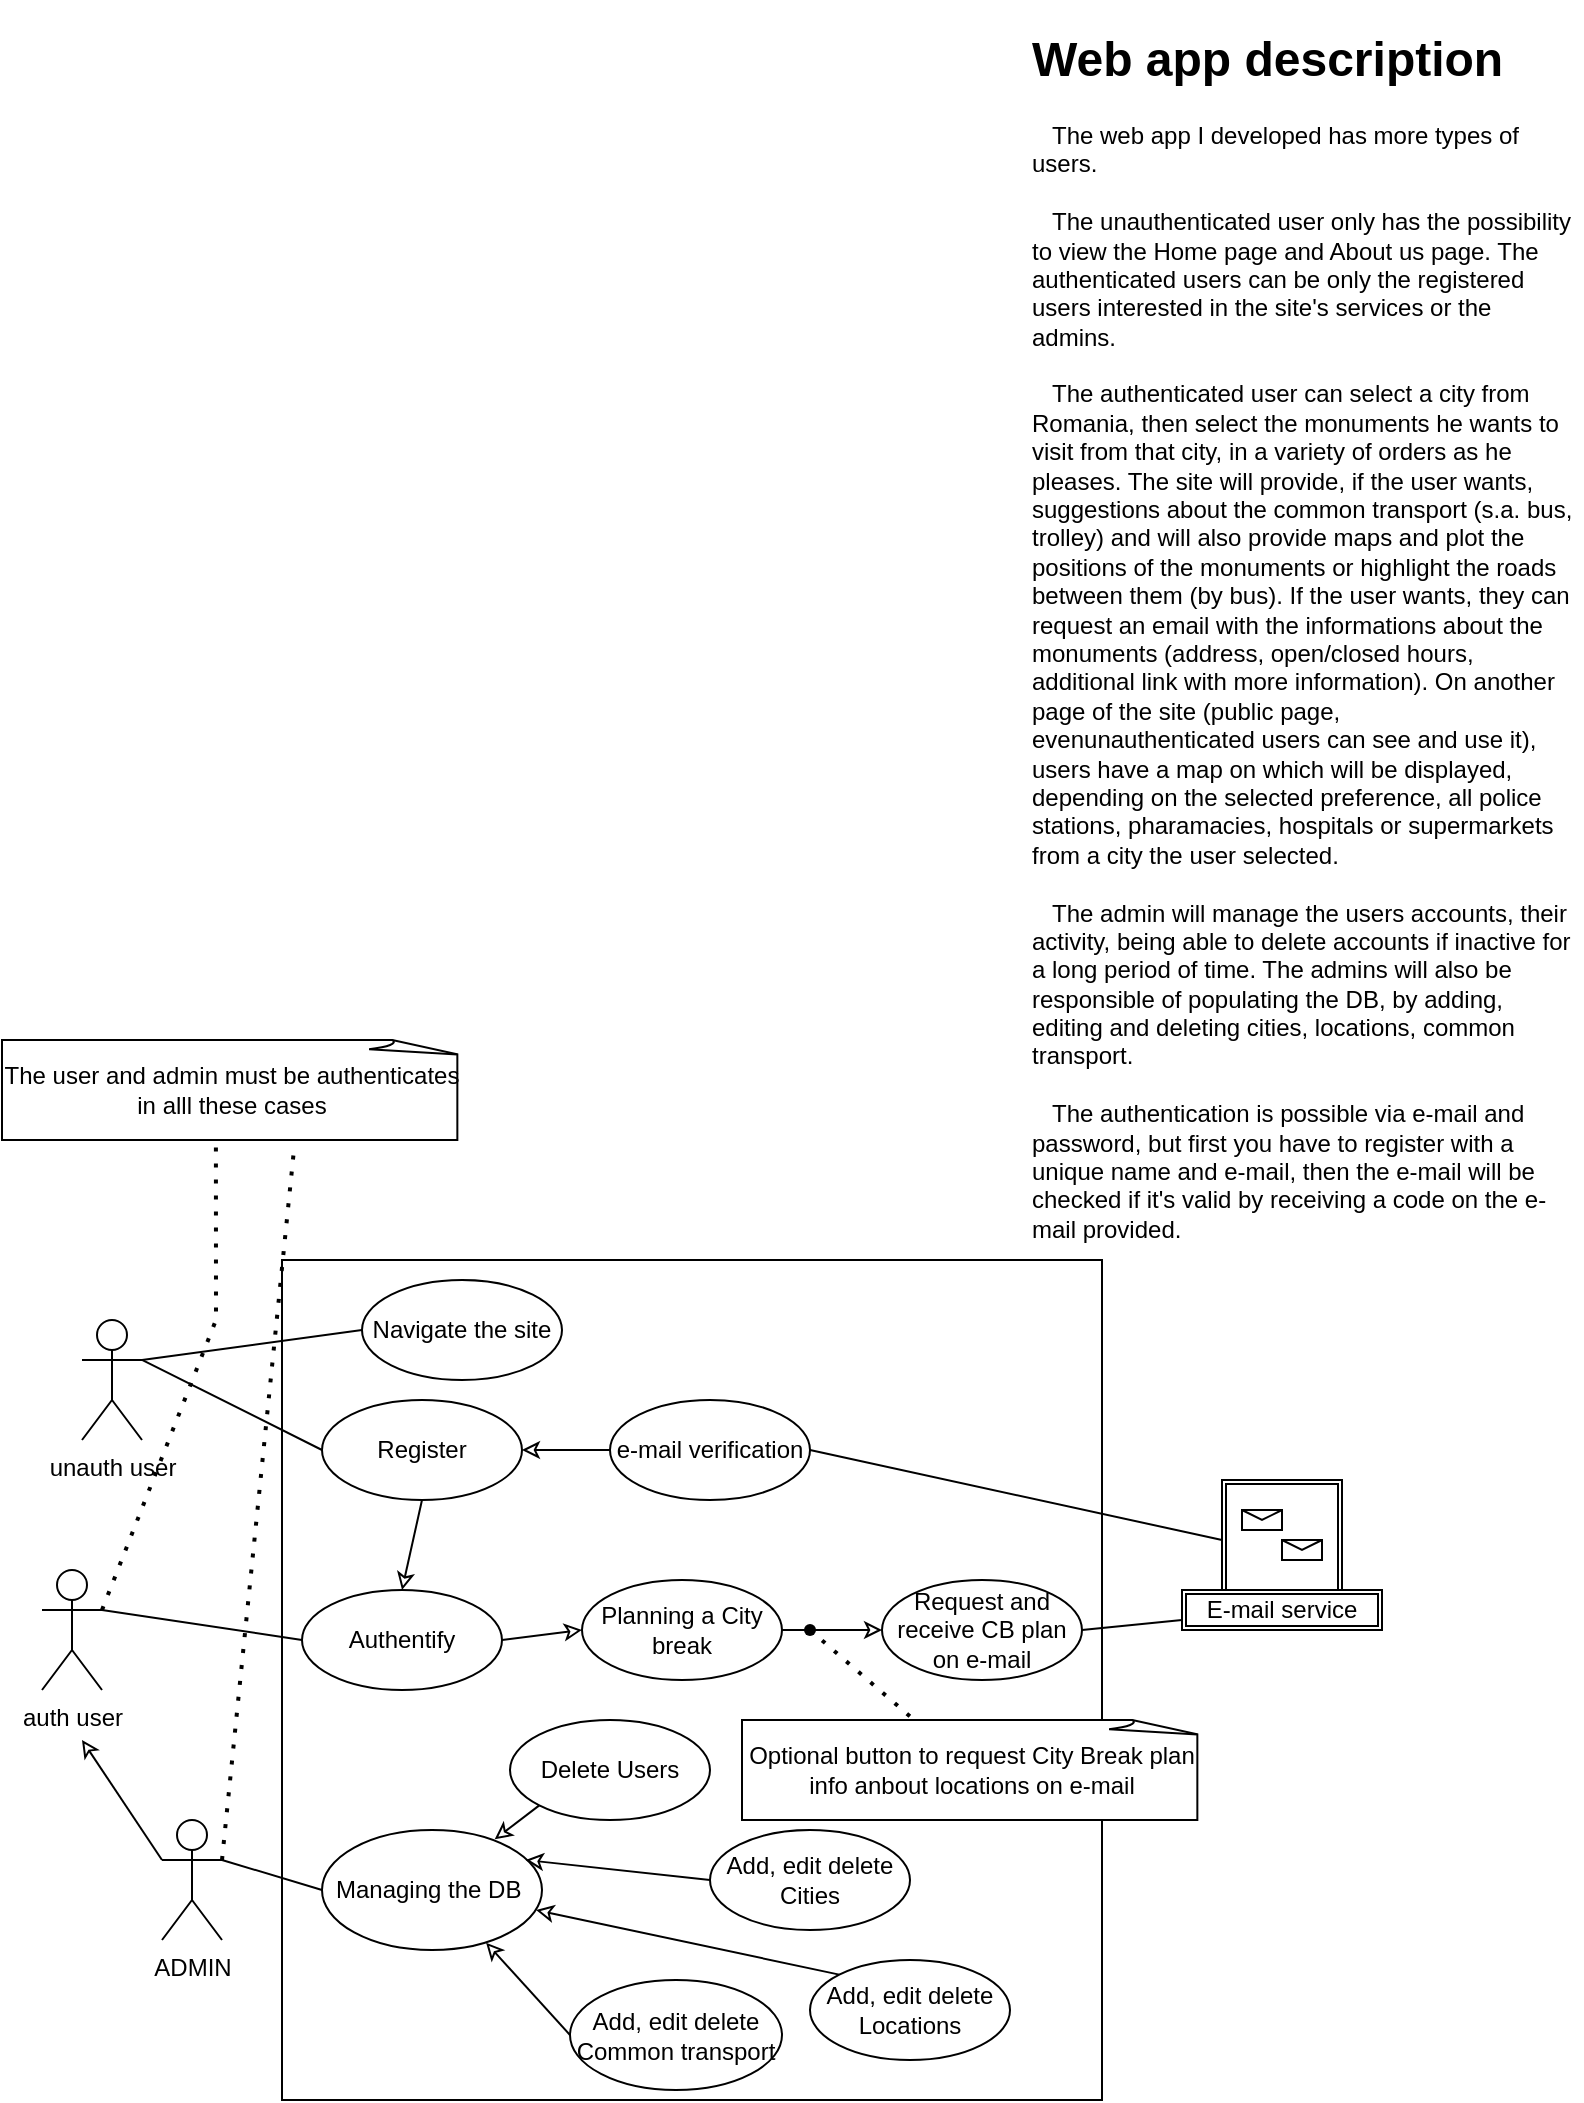 <mxfile version="21.1.2" type="github">
  <diagram name="Pagina-1" id="oFkfV6BnAFVpog9eu94J">
    <mxGraphModel dx="977" dy="1639" grid="1" gridSize="10" guides="1" tooltips="1" connect="1" arrows="1" fold="1" page="1" pageScale="1" pageWidth="827" pageHeight="1169" math="0" shadow="0">
      <root>
        <mxCell id="0" />
        <mxCell id="1" parent="0" />
        <mxCell id="56KHrUnYvxfi_CFeoiIN-1" value="&lt;h1&gt;Web app description&lt;/h1&gt;&lt;div&gt;&amp;nbsp; &amp;nbsp;The web app I developed has more types of users.&lt;/div&gt;&lt;div&gt;&lt;br&gt;&lt;/div&gt;&lt;div&gt;&amp;nbsp; &amp;nbsp;The unauthenticated user only has the possibility to view the Home page and About us page. The&amp;nbsp;&lt;/div&gt;authenticated users can be only the registered users interested in the site&#39;s services or the admins.&lt;br&gt;&lt;br&gt;&amp;nbsp; &amp;nbsp;The authenticated user can select a city from Romania, then select the monuments he wants to visit from that city, in a variety of orders as he pleases. The site will provide, if the user wants, suggestions about the common transport (s.a. bus, trolley) and will also provide maps and plot the positions of the monuments or highlight the roads between them (by bus). If the user wants, they can request an email with the informations about the monuments (address, open/closed hours, additional link with more information). On another page of the site (public page, evenunauthenticated&amp;nbsp;users can see and use it), users have a map on which will be displayed, depending on the selected preference, all&amp;nbsp;police stations, pharamacies, hospitals or supermarkets from a city the user selected.&lt;br&gt;&lt;br&gt;&lt;div&gt;&amp;nbsp; &amp;nbsp;The admin will manage the users accounts, their activity, being able to delete accounts if inactive for a long period of time. The admins will also be responsible of populating the DB, by adding, editing and deleting cities, locations, common transport.&lt;/div&gt;&lt;div&gt;&lt;br&gt;&lt;/div&gt;&lt;div&gt;&amp;nbsp; &amp;nbsp;The authentication is possible via e-mail and password, but first you have to register with a unique name and e-mail, then the e-mail will be checked if it&#39;s valid by receiving a code on the e-mail provided.&amp;nbsp;&lt;/div&gt;&amp;nbsp;&amp;nbsp;" style="text;html=1;strokeColor=none;fillColor=#FFFFFF;spacing=5;spacingTop=-20;whiteSpace=wrap;overflow=hidden;rounded=0;" vertex="1" parent="1">
          <mxGeometry x="520" y="-640" width="280" height="620" as="geometry" />
        </mxCell>
        <mxCell id="56KHrUnYvxfi_CFeoiIN-2" value="" style="rounded=0;whiteSpace=wrap;html=1;" vertex="1" parent="1">
          <mxGeometry x="150" y="-20" width="410" height="420" as="geometry" />
        </mxCell>
        <mxCell id="56KHrUnYvxfi_CFeoiIN-3" value="unauth user" style="shape=umlActor;verticalLabelPosition=bottom;verticalAlign=top;html=1;outlineConnect=0;" vertex="1" parent="1">
          <mxGeometry x="50" y="10" width="30" height="60" as="geometry" />
        </mxCell>
        <mxCell id="56KHrUnYvxfi_CFeoiIN-4" value="auth user" style="shape=umlActor;verticalLabelPosition=bottom;verticalAlign=top;html=1;outlineConnect=0;" vertex="1" parent="1">
          <mxGeometry x="30" y="135" width="30" height="60" as="geometry" />
        </mxCell>
        <mxCell id="56KHrUnYvxfi_CFeoiIN-5" value="ADMIN" style="shape=umlActor;verticalLabelPosition=bottom;verticalAlign=top;html=1;outlineConnect=0;" vertex="1" parent="1">
          <mxGeometry x="90" y="260" width="30" height="60" as="geometry" />
        </mxCell>
        <mxCell id="56KHrUnYvxfi_CFeoiIN-6" value="The user and admin must be authenticates in alll these cases" style="whiteSpace=wrap;html=1;shape=mxgraph.basic.document" vertex="1" parent="1">
          <mxGeometry x="10" y="-130" width="230" height="50" as="geometry" />
        </mxCell>
        <mxCell id="56KHrUnYvxfi_CFeoiIN-7" value="" style="endArrow=none;dashed=1;html=1;dashPattern=1 3;strokeWidth=2;rounded=0;entryX=0.465;entryY=0.973;entryDx=0;entryDy=0;entryPerimeter=0;exitX=1;exitY=0.333;exitDx=0;exitDy=0;exitPerimeter=0;" edge="1" parent="1" source="56KHrUnYvxfi_CFeoiIN-4" target="56KHrUnYvxfi_CFeoiIN-6">
          <mxGeometry width="50" height="50" relative="1" as="geometry">
            <mxPoint x="80" y="-20" as="sourcePoint" />
            <mxPoint x="130" y="-70" as="targetPoint" />
            <Array as="points">
              <mxPoint x="117" y="10" />
            </Array>
          </mxGeometry>
        </mxCell>
        <mxCell id="56KHrUnYvxfi_CFeoiIN-8" value="" style="endArrow=none;dashed=1;html=1;dashPattern=1 3;strokeWidth=2;rounded=0;entryX=0.636;entryY=1.04;entryDx=0;entryDy=0;entryPerimeter=0;exitX=1;exitY=0.333;exitDx=0;exitDy=0;exitPerimeter=0;" edge="1" parent="1" source="56KHrUnYvxfi_CFeoiIN-5" target="56KHrUnYvxfi_CFeoiIN-6">
          <mxGeometry width="50" height="50" relative="1" as="geometry">
            <mxPoint x="390" y="40" as="sourcePoint" />
            <mxPoint x="440" y="-10" as="targetPoint" />
          </mxGeometry>
        </mxCell>
        <mxCell id="56KHrUnYvxfi_CFeoiIN-9" value="Authentify" style="ellipse;whiteSpace=wrap;html=1;" vertex="1" parent="1">
          <mxGeometry x="160" y="145" width="100" height="50" as="geometry" />
        </mxCell>
        <mxCell id="56KHrUnYvxfi_CFeoiIN-11" value="Planning a City break" style="ellipse;whiteSpace=wrap;html=1;" vertex="1" parent="1">
          <mxGeometry x="300" y="140" width="100" height="50" as="geometry" />
        </mxCell>
        <mxCell id="56KHrUnYvxfi_CFeoiIN-12" value="e-mail verification" style="ellipse;whiteSpace=wrap;html=1;" vertex="1" parent="1">
          <mxGeometry x="314" y="50" width="100" height="50" as="geometry" />
        </mxCell>
        <mxCell id="56KHrUnYvxfi_CFeoiIN-13" value="" style="endArrow=classic;html=1;rounded=0;endFill=0;exitX=0;exitY=0.5;exitDx=0;exitDy=0;entryX=1;entryY=0.5;entryDx=0;entryDy=0;" edge="1" parent="1" source="56KHrUnYvxfi_CFeoiIN-12" target="56KHrUnYvxfi_CFeoiIN-22">
          <mxGeometry width="50" height="50" relative="1" as="geometry">
            <mxPoint x="390" y="200" as="sourcePoint" />
            <mxPoint x="440" y="150" as="targetPoint" />
          </mxGeometry>
        </mxCell>
        <mxCell id="56KHrUnYvxfi_CFeoiIN-18" value="" style="shape=ext;double=1;whiteSpace=wrap;html=1;aspect=fixed;" vertex="1" parent="1">
          <mxGeometry x="620" y="90" width="60" height="60" as="geometry" />
        </mxCell>
        <mxCell id="56KHrUnYvxfi_CFeoiIN-19" value="E-mail service" style="shape=ext;double=1;rounded=0;whiteSpace=wrap;html=1;" vertex="1" parent="1">
          <mxGeometry x="600" y="145" width="100" height="20" as="geometry" />
        </mxCell>
        <mxCell id="56KHrUnYvxfi_CFeoiIN-20" value="" style="endArrow=none;html=1;rounded=0;exitX=1;exitY=0.5;exitDx=0;exitDy=0;entryX=0;entryY=0.5;entryDx=0;entryDy=0;" edge="1" parent="1" source="56KHrUnYvxfi_CFeoiIN-12" target="56KHrUnYvxfi_CFeoiIN-18">
          <mxGeometry width="50" height="50" relative="1" as="geometry">
            <mxPoint x="380" y="200" as="sourcePoint" />
            <mxPoint x="430" y="150" as="targetPoint" />
          </mxGeometry>
        </mxCell>
        <mxCell id="56KHrUnYvxfi_CFeoiIN-21" value="" style="endArrow=none;html=1;rounded=0;exitX=1;exitY=0.333;exitDx=0;exitDy=0;exitPerimeter=0;entryX=0;entryY=0.5;entryDx=0;entryDy=0;" edge="1" parent="1" source="56KHrUnYvxfi_CFeoiIN-4" target="56KHrUnYvxfi_CFeoiIN-9">
          <mxGeometry width="50" height="50" relative="1" as="geometry">
            <mxPoint x="380" y="200" as="sourcePoint" />
            <mxPoint x="430" y="150" as="targetPoint" />
          </mxGeometry>
        </mxCell>
        <mxCell id="56KHrUnYvxfi_CFeoiIN-22" value="Register" style="ellipse;whiteSpace=wrap;html=1;" vertex="1" parent="1">
          <mxGeometry x="170" y="50" width="100" height="50" as="geometry" />
        </mxCell>
        <mxCell id="56KHrUnYvxfi_CFeoiIN-23" value="Navigate the site" style="ellipse;whiteSpace=wrap;html=1;" vertex="1" parent="1">
          <mxGeometry x="190" y="-10" width="100" height="50" as="geometry" />
        </mxCell>
        <mxCell id="56KHrUnYvxfi_CFeoiIN-24" value="" style="endArrow=none;html=1;rounded=0;exitX=1;exitY=0.333;exitDx=0;exitDy=0;exitPerimeter=0;entryX=0;entryY=0.5;entryDx=0;entryDy=0;" edge="1" parent="1" source="56KHrUnYvxfi_CFeoiIN-3" target="56KHrUnYvxfi_CFeoiIN-23">
          <mxGeometry width="50" height="50" relative="1" as="geometry">
            <mxPoint x="380" y="200" as="sourcePoint" />
            <mxPoint x="430" y="150" as="targetPoint" />
          </mxGeometry>
        </mxCell>
        <mxCell id="56KHrUnYvxfi_CFeoiIN-25" value="" style="endArrow=none;html=1;rounded=0;entryX=0;entryY=0.5;entryDx=0;entryDy=0;exitX=1;exitY=0.333;exitDx=0;exitDy=0;exitPerimeter=0;" edge="1" parent="1" source="56KHrUnYvxfi_CFeoiIN-3" target="56KHrUnYvxfi_CFeoiIN-22">
          <mxGeometry width="50" height="50" relative="1" as="geometry">
            <mxPoint x="80" y="40" as="sourcePoint" />
            <mxPoint x="430" y="150" as="targetPoint" />
          </mxGeometry>
        </mxCell>
        <mxCell id="56KHrUnYvxfi_CFeoiIN-27" value="" style="endArrow=classic;html=1;rounded=0;endFill=0;exitX=0.5;exitY=1;exitDx=0;exitDy=0;entryX=0.5;entryY=0;entryDx=0;entryDy=0;" edge="1" parent="1" source="56KHrUnYvxfi_CFeoiIN-22" target="56KHrUnYvxfi_CFeoiIN-9">
          <mxGeometry width="50" height="50" relative="1" as="geometry">
            <mxPoint x="290" y="145" as="sourcePoint" />
            <mxPoint x="255" y="162" as="targetPoint" />
          </mxGeometry>
        </mxCell>
        <mxCell id="56KHrUnYvxfi_CFeoiIN-28" value="Request and receive CB plan on e-mail" style="ellipse;whiteSpace=wrap;html=1;" vertex="1" parent="1">
          <mxGeometry x="450" y="140" width="100" height="50" as="geometry" />
        </mxCell>
        <mxCell id="56KHrUnYvxfi_CFeoiIN-29" value="" style="endArrow=classic;html=1;rounded=0;endFill=0;exitX=1;exitY=0.5;exitDx=0;exitDy=0;entryX=0;entryY=0.5;entryDx=0;entryDy=0;" edge="1" parent="1" source="56KHrUnYvxfi_CFeoiIN-9" target="56KHrUnYvxfi_CFeoiIN-11">
          <mxGeometry width="50" height="50" relative="1" as="geometry">
            <mxPoint x="300" y="130" as="sourcePoint" />
            <mxPoint x="245" y="188" as="targetPoint" />
          </mxGeometry>
        </mxCell>
        <mxCell id="56KHrUnYvxfi_CFeoiIN-30" value="" style="endArrow=classic;html=1;rounded=0;endFill=0;exitX=1;exitY=0.5;exitDx=0;exitDy=0;entryX=0;entryY=0.5;entryDx=0;entryDy=0;movable=0;resizable=0;rotatable=0;deletable=0;editable=0;locked=1;connectable=0;" edge="1" parent="1" source="56KHrUnYvxfi_CFeoiIN-11" target="56KHrUnYvxfi_CFeoiIN-28">
          <mxGeometry width="50" height="50" relative="1" as="geometry">
            <mxPoint x="255" y="198" as="sourcePoint" />
            <mxPoint x="295" y="212" as="targetPoint" />
          </mxGeometry>
        </mxCell>
        <mxCell id="56KHrUnYvxfi_CFeoiIN-31" value="" style="endArrow=none;html=1;rounded=0;exitX=1;exitY=0.5;exitDx=0;exitDy=0;" edge="1" parent="1" source="56KHrUnYvxfi_CFeoiIN-28">
          <mxGeometry width="50" height="50" relative="1" as="geometry">
            <mxPoint x="380" y="180" as="sourcePoint" />
            <mxPoint x="600" y="160" as="targetPoint" />
          </mxGeometry>
        </mxCell>
        <mxCell id="56KHrUnYvxfi_CFeoiIN-42" value="" style="shape=waypoint;sketch=0;fillStyle=solid;size=6;pointerEvents=1;points=[];fillColor=none;resizable=0;rotatable=0;perimeter=centerPerimeter;snapToPoint=1;" vertex="1" parent="1">
          <mxGeometry x="404" y="155" width="20" height="20" as="geometry" />
        </mxCell>
        <mxCell id="56KHrUnYvxfi_CFeoiIN-43" value="Optional button to request City Break plan info anbout locations on e-mail" style="whiteSpace=wrap;html=1;shape=mxgraph.basic.document" vertex="1" parent="1">
          <mxGeometry x="380" y="210" width="230" height="50" as="geometry" />
        </mxCell>
        <mxCell id="56KHrUnYvxfi_CFeoiIN-44" value="" style="endArrow=none;dashed=1;html=1;dashPattern=1 3;strokeWidth=2;rounded=0;exitX=0.25;exitY=0.998;exitDx=0;exitDy=0;exitPerimeter=0;" edge="1" parent="1" source="56KHrUnYvxfi_CFeoiIN-42" target="56KHrUnYvxfi_CFeoiIN-43">
          <mxGeometry width="50" height="50" relative="1" as="geometry">
            <mxPoint x="380" y="330" as="sourcePoint" />
            <mxPoint x="430" y="280" as="targetPoint" />
          </mxGeometry>
        </mxCell>
        <mxCell id="56KHrUnYvxfi_CFeoiIN-46" value="" style="endArrow=classic;html=1;rounded=0;endFill=0;exitX=0;exitY=0.333;exitDx=0;exitDy=0;exitPerimeter=0;" edge="1" parent="1" source="56KHrUnYvxfi_CFeoiIN-5">
          <mxGeometry width="50" height="50" relative="1" as="geometry">
            <mxPoint x="220" y="120" as="sourcePoint" />
            <mxPoint x="50" y="220" as="targetPoint" />
          </mxGeometry>
        </mxCell>
        <mxCell id="56KHrUnYvxfi_CFeoiIN-51" value="" style="shape=message;html=1;html=1;outlineConnect=0;labelPosition=center;verticalLabelPosition=bottom;align=center;verticalAlign=top;" vertex="1" parent="1">
          <mxGeometry x="630" y="105" width="20" height="10" as="geometry" />
        </mxCell>
        <mxCell id="56KHrUnYvxfi_CFeoiIN-52" value="" style="shape=message;html=1;html=1;outlineConnect=0;labelPosition=center;verticalLabelPosition=bottom;align=center;verticalAlign=top;" vertex="1" parent="1">
          <mxGeometry x="650" y="120" width="20" height="10" as="geometry" />
        </mxCell>
        <mxCell id="56KHrUnYvxfi_CFeoiIN-53" value="Managing the DB&amp;nbsp;" style="ellipse;whiteSpace=wrap;html=1;" vertex="1" parent="1">
          <mxGeometry x="170" y="265" width="110" height="60" as="geometry" />
        </mxCell>
        <mxCell id="56KHrUnYvxfi_CFeoiIN-54" value="Add, edit delete Cities" style="ellipse;whiteSpace=wrap;html=1;" vertex="1" parent="1">
          <mxGeometry x="364" y="265" width="100" height="50" as="geometry" />
        </mxCell>
        <mxCell id="56KHrUnYvxfi_CFeoiIN-55" value="Add, edit delete Locations" style="ellipse;whiteSpace=wrap;html=1;" vertex="1" parent="1">
          <mxGeometry x="414" y="330" width="100" height="50" as="geometry" />
        </mxCell>
        <mxCell id="56KHrUnYvxfi_CFeoiIN-56" value="Add, edit delete Common transport" style="ellipse;whiteSpace=wrap;html=1;" vertex="1" parent="1">
          <mxGeometry x="294" y="340" width="106" height="55" as="geometry" />
        </mxCell>
        <mxCell id="56KHrUnYvxfi_CFeoiIN-57" value="" style="endArrow=none;html=1;rounded=0;exitX=1;exitY=0.333;exitDx=0;exitDy=0;exitPerimeter=0;entryX=0;entryY=0.5;entryDx=0;entryDy=0;" edge="1" parent="1" source="56KHrUnYvxfi_CFeoiIN-5" target="56KHrUnYvxfi_CFeoiIN-53">
          <mxGeometry width="50" height="50" relative="1" as="geometry">
            <mxPoint x="380" y="240" as="sourcePoint" />
            <mxPoint x="430" y="190" as="targetPoint" />
          </mxGeometry>
        </mxCell>
        <mxCell id="56KHrUnYvxfi_CFeoiIN-58" value="" style="endArrow=classic;html=1;rounded=0;endFill=0;exitX=0;exitY=0.5;exitDx=0;exitDy=0;entryX=0.746;entryY=0.939;entryDx=0;entryDy=0;entryPerimeter=0;" edge="1" parent="1" source="56KHrUnYvxfi_CFeoiIN-56" target="56KHrUnYvxfi_CFeoiIN-53">
          <mxGeometry width="50" height="50" relative="1" as="geometry">
            <mxPoint x="270" y="180" as="sourcePoint" />
            <mxPoint x="310" y="175" as="targetPoint" />
          </mxGeometry>
        </mxCell>
        <mxCell id="56KHrUnYvxfi_CFeoiIN-59" value="" style="endArrow=classic;html=1;rounded=0;endFill=0;exitX=0;exitY=0;exitDx=0;exitDy=0;entryX=0.973;entryY=0.667;entryDx=0;entryDy=0;entryPerimeter=0;" edge="1" parent="1" source="56KHrUnYvxfi_CFeoiIN-55" target="56KHrUnYvxfi_CFeoiIN-53">
          <mxGeometry width="50" height="50" relative="1" as="geometry">
            <mxPoint x="304" y="378" as="sourcePoint" />
            <mxPoint x="267" y="346" as="targetPoint" />
          </mxGeometry>
        </mxCell>
        <mxCell id="56KHrUnYvxfi_CFeoiIN-60" value="" style="endArrow=classic;html=1;rounded=0;endFill=0;exitX=0;exitY=0.5;exitDx=0;exitDy=0;entryX=0.926;entryY=0.25;entryDx=0;entryDy=0;entryPerimeter=0;" edge="1" parent="1" source="56KHrUnYvxfi_CFeoiIN-54" target="56KHrUnYvxfi_CFeoiIN-53">
          <mxGeometry width="50" height="50" relative="1" as="geometry">
            <mxPoint x="314" y="388" as="sourcePoint" />
            <mxPoint x="277" y="356" as="targetPoint" />
          </mxGeometry>
        </mxCell>
        <mxCell id="56KHrUnYvxfi_CFeoiIN-61" value="Delete Users" style="ellipse;whiteSpace=wrap;html=1;" vertex="1" parent="1">
          <mxGeometry x="264" y="210" width="100" height="50" as="geometry" />
        </mxCell>
        <mxCell id="56KHrUnYvxfi_CFeoiIN-62" value="" style="endArrow=classic;html=1;rounded=0;endFill=0;exitX=0;exitY=1;exitDx=0;exitDy=0;entryX=0.785;entryY=0.078;entryDx=0;entryDy=0;entryPerimeter=0;" edge="1" parent="1" source="56KHrUnYvxfi_CFeoiIN-61" target="56KHrUnYvxfi_CFeoiIN-53">
          <mxGeometry width="50" height="50" relative="1" as="geometry">
            <mxPoint x="374" y="300" as="sourcePoint" />
            <mxPoint x="260" y="270" as="targetPoint" />
          </mxGeometry>
        </mxCell>
      </root>
    </mxGraphModel>
  </diagram>
</mxfile>
